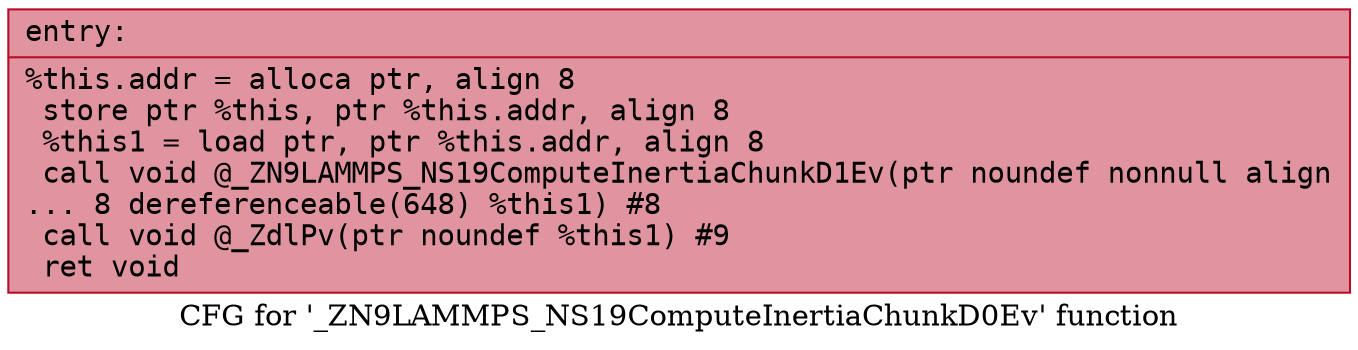 digraph "CFG for '_ZN9LAMMPS_NS19ComputeInertiaChunkD0Ev' function" {
	label="CFG for '_ZN9LAMMPS_NS19ComputeInertiaChunkD0Ev' function";

	Node0x5646cd9ab1f0 [shape=record,color="#b70d28ff", style=filled, fillcolor="#b70d2870" fontname="Courier",label="{entry:\l|  %this.addr = alloca ptr, align 8\l  store ptr %this, ptr %this.addr, align 8\l  %this1 = load ptr, ptr %this.addr, align 8\l  call void @_ZN9LAMMPS_NS19ComputeInertiaChunkD1Ev(ptr noundef nonnull align\l... 8 dereferenceable(648) %this1) #8\l  call void @_ZdlPv(ptr noundef %this1) #9\l  ret void\l}"];
}
